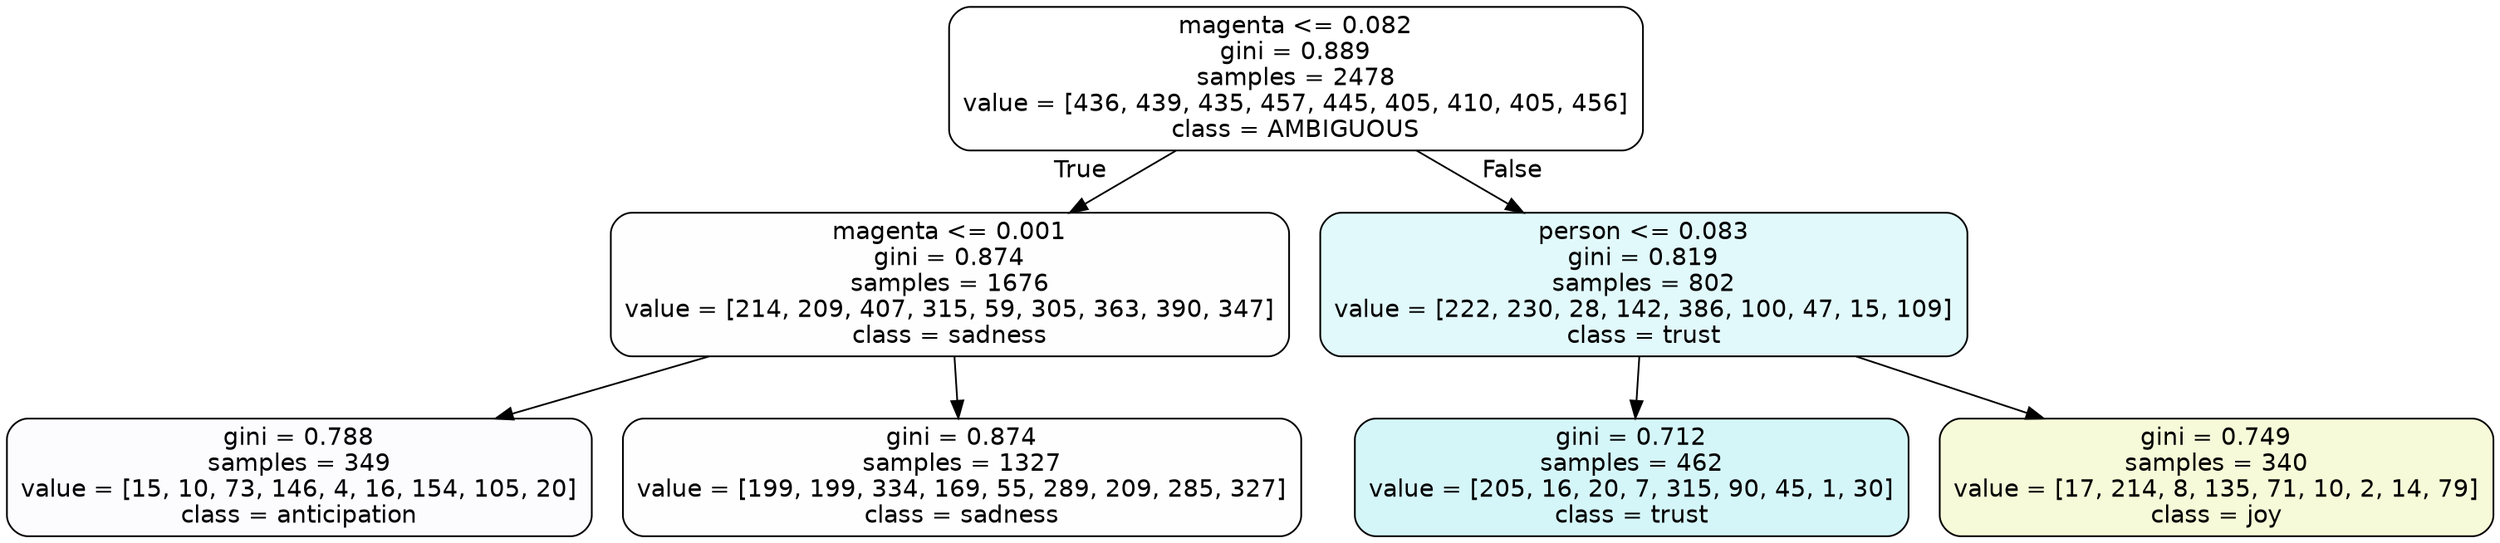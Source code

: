 digraph Tree {
node [shape=box, style="filled, rounded", color="black", fontname=helvetica] ;
edge [fontname=helvetica] ;
0 [label="magenta <= 0.082\ngini = 0.889\nsamples = 2478\nvalue = [436, 439, 435, 457, 445, 405, 410, 405, 456]\nclass = AMBIGUOUS", fillcolor="#39e58100"] ;
1 [label="magenta <= 0.001\ngini = 0.874\nsamples = 1676\nvalue = [214, 209, 407, 315, 59, 305, 363, 390, 347]\nclass = sadness", fillcolor="#64e53902"] ;
0 -> 1 [labeldistance=2.5, labelangle=45, headlabel="True"] ;
2 [label="gini = 0.788\nsamples = 349\nvalue = [15, 10, 73, 146, 4, 16, 154, 105, 20]\nclass = anticipation", fillcolor="#8139e505"] ;
1 -> 2 ;
3 [label="gini = 0.874\nsamples = 1327\nvalue = [199, 199, 334, 169, 55, 289, 209, 285, 327]\nclass = sadness", fillcolor="#64e53901"] ;
1 -> 3 ;
4 [label="person <= 0.083\ngini = 0.819\nsamples = 802\nvalue = [222, 230, 28, 142, 386, 100, 47, 15, 109]\nclass = trust", fillcolor="#39d7e526"] ;
0 -> 4 [labeldistance=2.5, labelangle=-45, headlabel="False"] ;
5 [label="gini = 0.712\nsamples = 462\nvalue = [205, 16, 20, 7, 315, 90, 45, 1, 30]\nclass = trust", fillcolor="#39d7e536"] ;
4 -> 5 ;
6 [label="gini = 0.749\nsamples = 340\nvalue = [17, 214, 8, 135, 71, 10, 2, 14, 79]\nclass = joy", fillcolor="#d7e53931"] ;
4 -> 6 ;
}